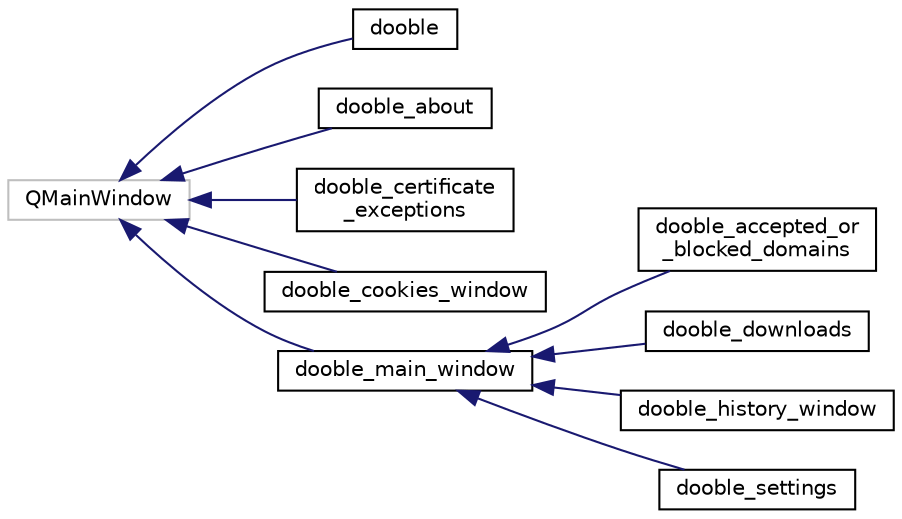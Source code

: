 digraph "Graphical Class Hierarchy"
{
 // LATEX_PDF_SIZE
  edge [fontname="Helvetica",fontsize="10",labelfontname="Helvetica",labelfontsize="10"];
  node [fontname="Helvetica",fontsize="10",shape=record];
  rankdir="LR";
  Node36 [label="QMainWindow",height=0.2,width=0.4,color="grey75", fillcolor="white", style="filled",tooltip=" "];
  Node36 -> Node0 [dir="back",color="midnightblue",fontsize="10",style="solid",fontname="Helvetica"];
  Node0 [label="dooble",height=0.2,width=0.4,color="black", fillcolor="white", style="filled",URL="$classdooble.html",tooltip=" "];
  Node36 -> Node38 [dir="back",color="midnightblue",fontsize="10",style="solid",fontname="Helvetica"];
  Node38 [label="dooble_about",height=0.2,width=0.4,color="black", fillcolor="white", style="filled",URL="$classdooble__about.html",tooltip=" "];
  Node36 -> Node39 [dir="back",color="midnightblue",fontsize="10",style="solid",fontname="Helvetica"];
  Node39 [label="dooble_certificate\l_exceptions",height=0.2,width=0.4,color="black", fillcolor="white", style="filled",URL="$classdooble__certificate__exceptions.html",tooltip=" "];
  Node36 -> Node40 [dir="back",color="midnightblue",fontsize="10",style="solid",fontname="Helvetica"];
  Node40 [label="dooble_cookies_window",height=0.2,width=0.4,color="black", fillcolor="white", style="filled",URL="$classdooble__cookies__window.html",tooltip=" "];
  Node36 -> Node41 [dir="back",color="midnightblue",fontsize="10",style="solid",fontname="Helvetica"];
  Node41 [label="dooble_main_window",height=0.2,width=0.4,color="black", fillcolor="white", style="filled",URL="$classdooble__main__window.html",tooltip=" "];
  Node41 -> Node42 [dir="back",color="midnightblue",fontsize="10",style="solid",fontname="Helvetica"];
  Node42 [label="dooble_accepted_or\l_blocked_domains",height=0.2,width=0.4,color="black", fillcolor="white", style="filled",URL="$classdooble__accepted__or__blocked__domains.html",tooltip=" "];
  Node41 -> Node43 [dir="back",color="midnightblue",fontsize="10",style="solid",fontname="Helvetica"];
  Node43 [label="dooble_downloads",height=0.2,width=0.4,color="black", fillcolor="white", style="filled",URL="$classdooble__downloads.html",tooltip=" "];
  Node41 -> Node44 [dir="back",color="midnightblue",fontsize="10",style="solid",fontname="Helvetica"];
  Node44 [label="dooble_history_window",height=0.2,width=0.4,color="black", fillcolor="white", style="filled",URL="$classdooble__history__window.html",tooltip=" "];
  Node41 -> Node45 [dir="back",color="midnightblue",fontsize="10",style="solid",fontname="Helvetica"];
  Node45 [label="dooble_settings",height=0.2,width=0.4,color="black", fillcolor="white", style="filled",URL="$classdooble__settings.html",tooltip=" "];
}
